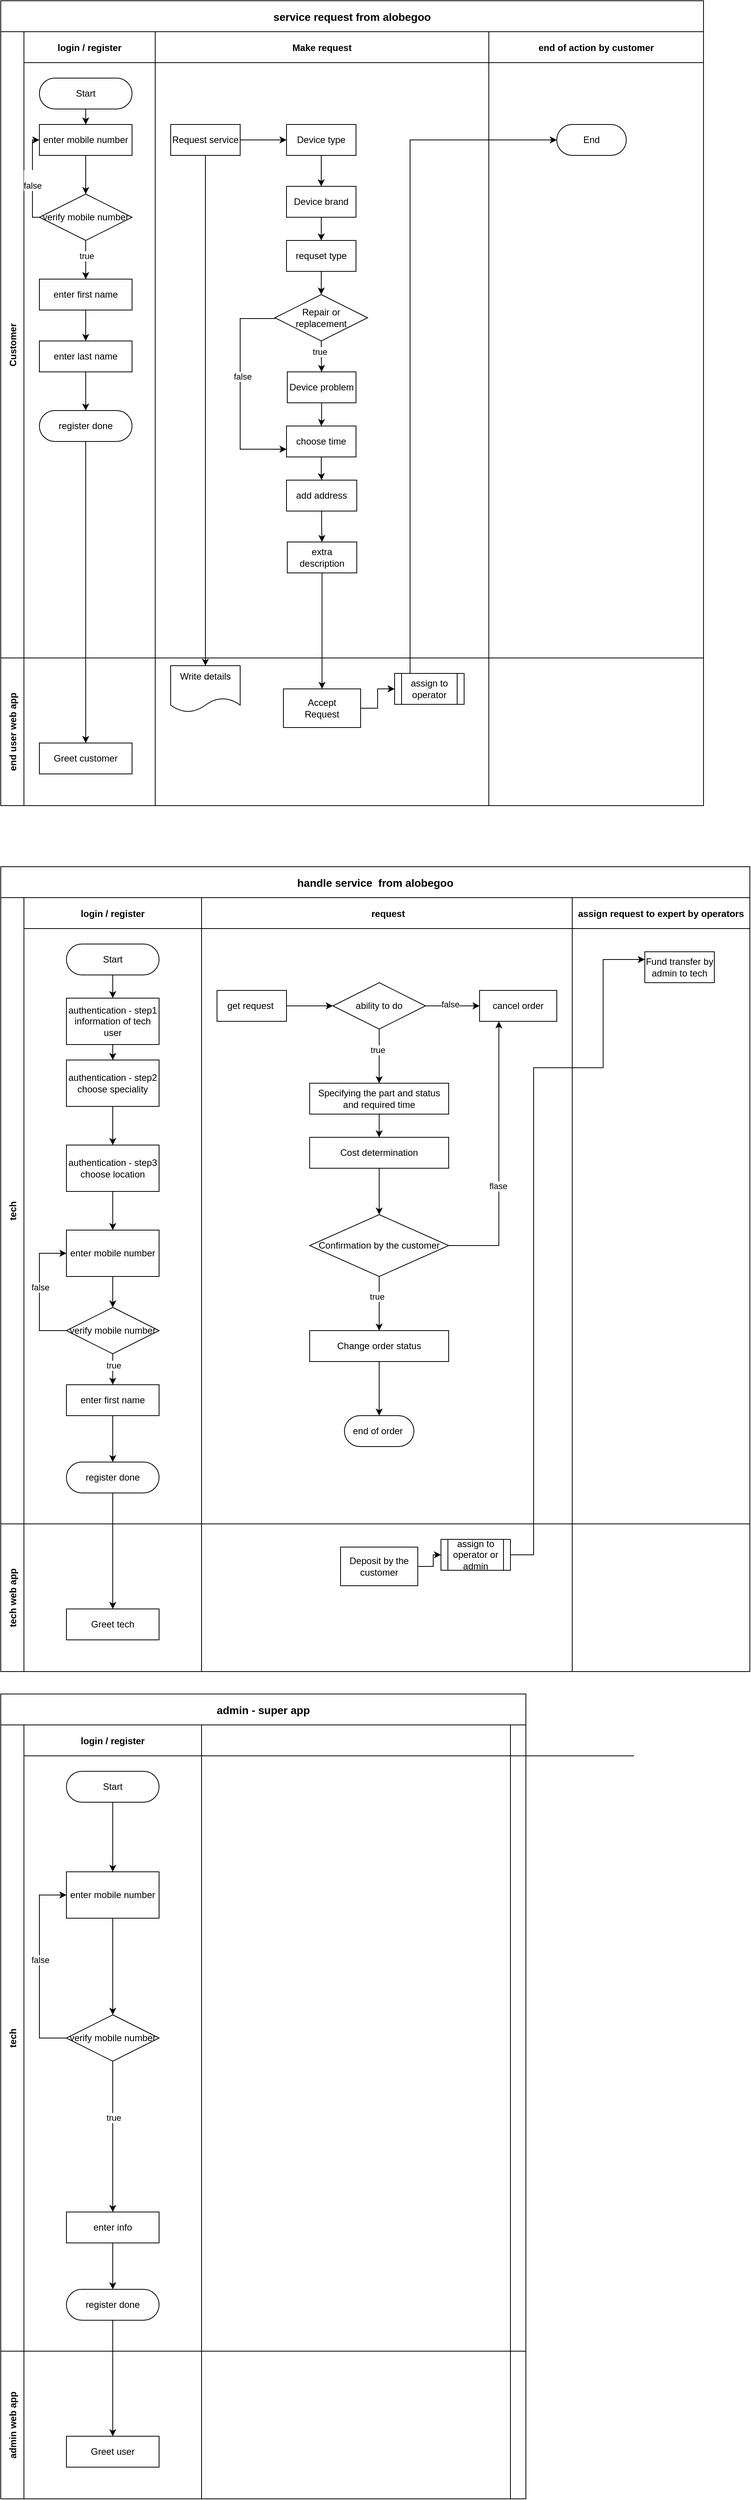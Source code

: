 <mxfile version="24.7.16">
  <diagram id="kgpKYQtTHZ0yAKxKKP6v" name="Page-1">
    <mxGraphModel dx="880" dy="434" grid="1" gridSize="10" guides="1" tooltips="1" connect="1" arrows="1" fold="1" page="1" pageScale="1" pageWidth="850" pageHeight="1100" math="0" shadow="0">
      <root>
        <mxCell id="0" />
        <mxCell id="1" parent="0" />
        <mxCell id="3nuBFxr9cyL0pnOWT2aG-1" value="service request from alobegoo" style="shape=table;childLayout=tableLayout;startSize=40;collapsible=0;recursiveResize=0;expand=0;fillColor=none;fontStyle=1;fontSize=14;" parent="1" vertex="1">
          <mxGeometry x="40" y="190" width="910" height="1041" as="geometry" />
        </mxCell>
        <mxCell id="3nuBFxr9cyL0pnOWT2aG-3" value="Customer" style="shape=tableRow;horizontal=0;swimlaneHead=0;swimlaneBody=0;top=0;left=0;bottom=0;right=0;fillColor=none;points=[[0,0.5],[1,0.5]];portConstraint=eastwest;startSize=30;collapsible=0;recursiveResize=0;expand=0;fontStyle=1;" parent="3nuBFxr9cyL0pnOWT2aG-1" vertex="1">
          <mxGeometry y="40" width="910" height="810" as="geometry" />
        </mxCell>
        <mxCell id="3nuBFxr9cyL0pnOWT2aG-4" value="login / register" style="swimlane;swimlaneHead=0;swimlaneBody=0;connectable=0;fillColor=none;startSize=40;collapsible=0;recursiveResize=0;expand=0;fontStyle=1;" parent="3nuBFxr9cyL0pnOWT2aG-3" vertex="1">
          <mxGeometry x="30" width="170" height="810" as="geometry">
            <mxRectangle width="170" height="810" as="alternateBounds" />
          </mxGeometry>
        </mxCell>
        <mxCell id="3nuBFxr9cyL0pnOWT2aG-5" style="edgeStyle=orthogonalEdgeStyle;rounded=0;orthogonalLoop=1;jettySize=auto;html=1;" parent="3nuBFxr9cyL0pnOWT2aG-4" source="3nuBFxr9cyL0pnOWT2aG-6" target="3nuBFxr9cyL0pnOWT2aG-7" edge="1">
          <mxGeometry relative="1" as="geometry" />
        </mxCell>
        <mxCell id="3nuBFxr9cyL0pnOWT2aG-6" value="Start" style="rounded=1;whiteSpace=wrap;html=1;arcSize=50;" parent="3nuBFxr9cyL0pnOWT2aG-4" vertex="1">
          <mxGeometry x="20" y="60" width="120" height="40" as="geometry" />
        </mxCell>
        <mxCell id="NAZ2Pt0wh43VwbpH7oxr-29" value="" style="edgeStyle=orthogonalEdgeStyle;rounded=0;orthogonalLoop=1;jettySize=auto;html=1;" edge="1" parent="3nuBFxr9cyL0pnOWT2aG-4" source="3nuBFxr9cyL0pnOWT2aG-7" target="NAZ2Pt0wh43VwbpH7oxr-24">
          <mxGeometry relative="1" as="geometry" />
        </mxCell>
        <mxCell id="3nuBFxr9cyL0pnOWT2aG-7" value="enter mobile number" style="rounded=0;whiteSpace=wrap;html=1;" parent="3nuBFxr9cyL0pnOWT2aG-4" vertex="1">
          <mxGeometry x="20" y="120" width="120" height="40" as="geometry" />
        </mxCell>
        <mxCell id="NAZ2Pt0wh43VwbpH7oxr-33" style="edgeStyle=orthogonalEdgeStyle;rounded=0;orthogonalLoop=1;jettySize=auto;html=1;entryX=0;entryY=0.5;entryDx=0;entryDy=0;" edge="1" parent="3nuBFxr9cyL0pnOWT2aG-4" source="NAZ2Pt0wh43VwbpH7oxr-2" target="3nuBFxr9cyL0pnOWT2aG-7">
          <mxGeometry relative="1" as="geometry">
            <mxPoint x="10" y="140" as="targetPoint" />
            <Array as="points">
              <mxPoint x="80" y="240" />
              <mxPoint x="11" y="240" />
              <mxPoint x="11" y="140" />
            </Array>
          </mxGeometry>
        </mxCell>
        <mxCell id="NAZ2Pt0wh43VwbpH7oxr-37" value="&lt;div&gt;&lt;br&gt;&lt;/div&gt;&lt;div&gt;false&lt;/div&gt;" style="edgeLabel;html=1;align=center;verticalAlign=middle;resizable=0;points=[];" vertex="1" connectable="0" parent="NAZ2Pt0wh43VwbpH7oxr-33">
          <mxGeometry x="0.53" relative="1" as="geometry">
            <mxPoint as="offset" />
          </mxGeometry>
        </mxCell>
        <mxCell id="NAZ2Pt0wh43VwbpH7oxr-38" value="" style="edgeStyle=orthogonalEdgeStyle;rounded=0;orthogonalLoop=1;jettySize=auto;html=1;" edge="1" parent="3nuBFxr9cyL0pnOWT2aG-4" source="NAZ2Pt0wh43VwbpH7oxr-2" target="NAZ2Pt0wh43VwbpH7oxr-16">
          <mxGeometry relative="1" as="geometry" />
        </mxCell>
        <mxCell id="NAZ2Pt0wh43VwbpH7oxr-2" value="enter first name" style="whiteSpace=wrap;html=1;rounded=0;" vertex="1" parent="3nuBFxr9cyL0pnOWT2aG-4">
          <mxGeometry x="20" y="320" width="120" height="40" as="geometry" />
        </mxCell>
        <mxCell id="NAZ2Pt0wh43VwbpH7oxr-16" value="enter last name" style="whiteSpace=wrap;html=1;align=center;" vertex="1" parent="3nuBFxr9cyL0pnOWT2aG-4">
          <mxGeometry x="20" y="400" width="120" height="40" as="geometry" />
        </mxCell>
        <mxCell id="NAZ2Pt0wh43VwbpH7oxr-30" value="" style="edgeStyle=orthogonalEdgeStyle;rounded=0;orthogonalLoop=1;jettySize=auto;html=1;" edge="1" parent="3nuBFxr9cyL0pnOWT2aG-4" source="NAZ2Pt0wh43VwbpH7oxr-24" target="NAZ2Pt0wh43VwbpH7oxr-2">
          <mxGeometry relative="1" as="geometry" />
        </mxCell>
        <mxCell id="NAZ2Pt0wh43VwbpH7oxr-31" value="true" style="edgeLabel;html=1;align=center;verticalAlign=middle;resizable=0;points=[];" vertex="1" connectable="0" parent="NAZ2Pt0wh43VwbpH7oxr-30">
          <mxGeometry x="-0.2" y="1" relative="1" as="geometry">
            <mxPoint as="offset" />
          </mxGeometry>
        </mxCell>
        <mxCell id="NAZ2Pt0wh43VwbpH7oxr-24" value="verify mobile number" style="shape=rhombus;perimeter=rhombusPerimeter;whiteSpace=wrap;html=1;align=center;" vertex="1" parent="3nuBFxr9cyL0pnOWT2aG-4">
          <mxGeometry x="20" y="210" width="120" height="60" as="geometry" />
        </mxCell>
        <mxCell id="NAZ2Pt0wh43VwbpH7oxr-42" value="register done" style="rounded=1;whiteSpace=wrap;html=1;arcSize=50;" vertex="1" parent="3nuBFxr9cyL0pnOWT2aG-4">
          <mxGeometry x="20" y="490" width="120" height="40" as="geometry" />
        </mxCell>
        <mxCell id="NAZ2Pt0wh43VwbpH7oxr-43" value="" style="edgeStyle=orthogonalEdgeStyle;rounded=0;orthogonalLoop=1;jettySize=auto;html=1;" edge="1" parent="3nuBFxr9cyL0pnOWT2aG-4" source="NAZ2Pt0wh43VwbpH7oxr-16" target="NAZ2Pt0wh43VwbpH7oxr-42">
          <mxGeometry relative="1" as="geometry">
            <mxPoint x="180" y="660" as="sourcePoint" />
            <mxPoint x="180" y="890" as="targetPoint" />
          </mxGeometry>
        </mxCell>
        <mxCell id="3nuBFxr9cyL0pnOWT2aG-8" value="Make request" style="swimlane;swimlaneHead=0;swimlaneBody=0;connectable=0;fillColor=none;startSize=40;collapsible=0;recursiveResize=0;expand=0;fontStyle=1;" parent="3nuBFxr9cyL0pnOWT2aG-3" vertex="1">
          <mxGeometry x="200" width="432" height="810" as="geometry">
            <mxRectangle width="432" height="810" as="alternateBounds" />
          </mxGeometry>
        </mxCell>
        <mxCell id="NAZ2Pt0wh43VwbpH7oxr-47" value="" style="edgeStyle=orthogonalEdgeStyle;rounded=0;orthogonalLoop=1;jettySize=auto;html=1;" edge="1" parent="3nuBFxr9cyL0pnOWT2aG-8" source="3nuBFxr9cyL0pnOWT2aG-9" target="3nuBFxr9cyL0pnOWT2aG-10">
          <mxGeometry relative="1" as="geometry" />
        </mxCell>
        <mxCell id="3nuBFxr9cyL0pnOWT2aG-9" value="Request service" style="rounded=0;whiteSpace=wrap;html=1;" parent="3nuBFxr9cyL0pnOWT2aG-8" vertex="1">
          <mxGeometry x="20" y="120" width="90" height="40" as="geometry" />
        </mxCell>
        <mxCell id="NAZ2Pt0wh43VwbpH7oxr-54" value="" style="edgeStyle=orthogonalEdgeStyle;rounded=0;orthogonalLoop=1;jettySize=auto;html=1;" edge="1" parent="3nuBFxr9cyL0pnOWT2aG-8" source="3nuBFxr9cyL0pnOWT2aG-10" target="NAZ2Pt0wh43VwbpH7oxr-50">
          <mxGeometry relative="1" as="geometry" />
        </mxCell>
        <mxCell id="3nuBFxr9cyL0pnOWT2aG-10" value="Device type" style="rounded=0;whiteSpace=wrap;html=1;" parent="3nuBFxr9cyL0pnOWT2aG-8" vertex="1">
          <mxGeometry x="170" y="120" width="90" height="40" as="geometry" />
        </mxCell>
        <mxCell id="NAZ2Pt0wh43VwbpH7oxr-57" value="" style="edgeStyle=orthogonalEdgeStyle;rounded=0;orthogonalLoop=1;jettySize=auto;html=1;" edge="1" parent="3nuBFxr9cyL0pnOWT2aG-8" source="NAZ2Pt0wh43VwbpH7oxr-50">
          <mxGeometry relative="1" as="geometry">
            <mxPoint x="215" y="270" as="targetPoint" />
          </mxGeometry>
        </mxCell>
        <mxCell id="NAZ2Pt0wh43VwbpH7oxr-50" value="Device brand" style="whiteSpace=wrap;html=1;align=center;" vertex="1" parent="3nuBFxr9cyL0pnOWT2aG-8">
          <mxGeometry x="170" y="200" width="90" height="40" as="geometry" />
        </mxCell>
        <mxCell id="NAZ2Pt0wh43VwbpH7oxr-67" value="" style="edgeStyle=orthogonalEdgeStyle;rounded=0;orthogonalLoop=1;jettySize=auto;html=1;" edge="1" parent="3nuBFxr9cyL0pnOWT2aG-8" source="NAZ2Pt0wh43VwbpH7oxr-58" target="NAZ2Pt0wh43VwbpH7oxr-66">
          <mxGeometry relative="1" as="geometry" />
        </mxCell>
        <mxCell id="NAZ2Pt0wh43VwbpH7oxr-58" value="Device problem" style="whiteSpace=wrap;html=1;align=center;" vertex="1" parent="3nuBFxr9cyL0pnOWT2aG-8">
          <mxGeometry x="171" y="440" width="89" height="40" as="geometry" />
        </mxCell>
        <mxCell id="NAZ2Pt0wh43VwbpH7oxr-62" value="" style="edgeStyle=orthogonalEdgeStyle;rounded=0;orthogonalLoop=1;jettySize=auto;html=1;" edge="1" parent="3nuBFxr9cyL0pnOWT2aG-8" source="NAZ2Pt0wh43VwbpH7oxr-60" target="NAZ2Pt0wh43VwbpH7oxr-61">
          <mxGeometry relative="1" as="geometry" />
        </mxCell>
        <mxCell id="NAZ2Pt0wh43VwbpH7oxr-60" value="requset type" style="whiteSpace=wrap;html=1;align=center;" vertex="1" parent="3nuBFxr9cyL0pnOWT2aG-8">
          <mxGeometry x="170" y="270" width="90" height="40" as="geometry" />
        </mxCell>
        <mxCell id="NAZ2Pt0wh43VwbpH7oxr-64" value="" style="edgeStyle=orthogonalEdgeStyle;rounded=0;orthogonalLoop=1;jettySize=auto;html=1;" edge="1" parent="3nuBFxr9cyL0pnOWT2aG-8" source="NAZ2Pt0wh43VwbpH7oxr-61" target="NAZ2Pt0wh43VwbpH7oxr-58">
          <mxGeometry relative="1" as="geometry" />
        </mxCell>
        <mxCell id="NAZ2Pt0wh43VwbpH7oxr-65" value="true" style="edgeLabel;html=1;align=center;verticalAlign=middle;resizable=0;points=[];" vertex="1" connectable="0" parent="NAZ2Pt0wh43VwbpH7oxr-64">
          <mxGeometry x="-0.41" y="-2" relative="1" as="geometry">
            <mxPoint y="2" as="offset" />
          </mxGeometry>
        </mxCell>
        <mxCell id="NAZ2Pt0wh43VwbpH7oxr-119" style="edgeStyle=orthogonalEdgeStyle;rounded=0;orthogonalLoop=1;jettySize=auto;html=1;entryX=0;entryY=0.75;entryDx=0;entryDy=0;" edge="1" parent="3nuBFxr9cyL0pnOWT2aG-8" target="NAZ2Pt0wh43VwbpH7oxr-66">
          <mxGeometry relative="1" as="geometry">
            <mxPoint x="155" y="370" as="sourcePoint" />
            <mxPoint x="110" y="500" as="targetPoint" />
            <Array as="points">
              <mxPoint x="155" y="371" />
              <mxPoint x="110" y="371" />
              <mxPoint x="110" y="540" />
            </Array>
          </mxGeometry>
        </mxCell>
        <mxCell id="NAZ2Pt0wh43VwbpH7oxr-120" value="false" style="edgeLabel;html=1;align=center;verticalAlign=middle;resizable=0;points=[];" vertex="1" connectable="0" parent="NAZ2Pt0wh43VwbpH7oxr-119">
          <mxGeometry x="-0.12" y="3" relative="1" as="geometry">
            <mxPoint as="offset" />
          </mxGeometry>
        </mxCell>
        <mxCell id="NAZ2Pt0wh43VwbpH7oxr-61" value="Repair or replacement" style="shape=rhombus;perimeter=rhombusPerimeter;whiteSpace=wrap;html=1;align=center;" vertex="1" parent="3nuBFxr9cyL0pnOWT2aG-8">
          <mxGeometry x="155" y="340" width="120" height="60" as="geometry" />
        </mxCell>
        <mxCell id="NAZ2Pt0wh43VwbpH7oxr-121" value="" style="edgeStyle=orthogonalEdgeStyle;rounded=0;orthogonalLoop=1;jettySize=auto;html=1;" edge="1" parent="3nuBFxr9cyL0pnOWT2aG-8" source="NAZ2Pt0wh43VwbpH7oxr-66" target="NAZ2Pt0wh43VwbpH7oxr-116">
          <mxGeometry relative="1" as="geometry" />
        </mxCell>
        <mxCell id="NAZ2Pt0wh43VwbpH7oxr-66" value="choose time" style="whiteSpace=wrap;html=1;align=center;" vertex="1" parent="3nuBFxr9cyL0pnOWT2aG-8">
          <mxGeometry x="170" y="510" width="90" height="40" as="geometry" />
        </mxCell>
        <mxCell id="NAZ2Pt0wh43VwbpH7oxr-133" value="" style="edgeStyle=orthogonalEdgeStyle;rounded=0;orthogonalLoop=1;jettySize=auto;html=1;" edge="1" parent="3nuBFxr9cyL0pnOWT2aG-8" source="NAZ2Pt0wh43VwbpH7oxr-116" target="NAZ2Pt0wh43VwbpH7oxr-122">
          <mxGeometry relative="1" as="geometry" />
        </mxCell>
        <mxCell id="NAZ2Pt0wh43VwbpH7oxr-116" value="add address" style="whiteSpace=wrap;html=1;align=center;" vertex="1" parent="3nuBFxr9cyL0pnOWT2aG-8">
          <mxGeometry x="170" y="580" width="91" height="40" as="geometry" />
        </mxCell>
        <mxCell id="NAZ2Pt0wh43VwbpH7oxr-122" value="extra description" style="whiteSpace=wrap;html=1;align=center;" vertex="1" parent="3nuBFxr9cyL0pnOWT2aG-8">
          <mxGeometry x="171" y="660" width="90" height="40" as="geometry" />
        </mxCell>
        <mxCell id="3nuBFxr9cyL0pnOWT2aG-11" value="end of action by customer" style="swimlane;swimlaneHead=0;swimlaneBody=0;connectable=0;fillColor=none;startSize=40;collapsible=0;recursiveResize=0;expand=0;fontStyle=1;" parent="3nuBFxr9cyL0pnOWT2aG-3" vertex="1">
          <mxGeometry x="632" width="278" height="810" as="geometry">
            <mxRectangle width="278" height="810" as="alternateBounds" />
          </mxGeometry>
        </mxCell>
        <mxCell id="NAZ2Pt0wh43VwbpH7oxr-194" value="End" style="rounded=1;whiteSpace=wrap;html=1;arcSize=50;" vertex="1" parent="3nuBFxr9cyL0pnOWT2aG-11">
          <mxGeometry x="88" y="120" width="90" height="40" as="geometry" />
        </mxCell>
        <mxCell id="3nuBFxr9cyL0pnOWT2aG-15" value="end user web app" style="shape=tableRow;horizontal=0;swimlaneHead=0;swimlaneBody=0;top=0;left=0;bottom=0;right=0;fillColor=none;points=[[0,0.5],[1,0.5]];portConstraint=eastwest;startSize=30;collapsible=0;recursiveResize=0;expand=0;fontStyle=1;" parent="3nuBFxr9cyL0pnOWT2aG-1" vertex="1">
          <mxGeometry y="850" width="910" height="191" as="geometry" />
        </mxCell>
        <mxCell id="3nuBFxr9cyL0pnOWT2aG-16" value="" style="swimlane;swimlaneHead=0;swimlaneBody=0;connectable=0;fillColor=none;startSize=0;collapsible=0;recursiveResize=0;expand=0;fontStyle=1;" parent="3nuBFxr9cyL0pnOWT2aG-15" vertex="1">
          <mxGeometry x="30" width="170" height="191" as="geometry">
            <mxRectangle width="170" height="191" as="alternateBounds" />
          </mxGeometry>
        </mxCell>
        <mxCell id="3nuBFxr9cyL0pnOWT2aG-17" value="Greet customer" style="rounded=0;whiteSpace=wrap;html=1;" parent="3nuBFxr9cyL0pnOWT2aG-16" vertex="1">
          <mxGeometry x="20" y="110" width="120" height="40" as="geometry" />
        </mxCell>
        <mxCell id="3nuBFxr9cyL0pnOWT2aG-18" value="" style="swimlane;swimlaneHead=0;swimlaneBody=0;connectable=0;fillColor=none;startSize=0;collapsible=0;recursiveResize=0;expand=0;fontStyle=1;" parent="3nuBFxr9cyL0pnOWT2aG-15" vertex="1">
          <mxGeometry x="200" width="432" height="191" as="geometry">
            <mxRectangle width="432" height="191" as="alternateBounds" />
          </mxGeometry>
        </mxCell>
        <mxCell id="3nuBFxr9cyL0pnOWT2aG-19" value="" style="edgeStyle=orthogonalEdgeStyle;rounded=0;orthogonalLoop=1;jettySize=auto;html=1;" parent="3nuBFxr9cyL0pnOWT2aG-18" source="3nuBFxr9cyL0pnOWT2aG-20" target="3nuBFxr9cyL0pnOWT2aG-22" edge="1">
          <mxGeometry relative="1" as="geometry" />
        </mxCell>
        <mxCell id="3nuBFxr9cyL0pnOWT2aG-20" value="Accept&lt;br&gt;Request" style="rounded=0;whiteSpace=wrap;html=1;" parent="3nuBFxr9cyL0pnOWT2aG-18" vertex="1">
          <mxGeometry x="166" y="40" width="100" height="50" as="geometry" />
        </mxCell>
        <mxCell id="3nuBFxr9cyL0pnOWT2aG-21" value="Write details&lt;div&gt;&lt;br/&gt;&lt;/div&gt;" style="shape=document;whiteSpace=wrap;html=1;boundedLbl=1;" parent="3nuBFxr9cyL0pnOWT2aG-18" vertex="1">
          <mxGeometry x="20" y="10" width="90" height="60" as="geometry" />
        </mxCell>
        <mxCell id="3nuBFxr9cyL0pnOWT2aG-22" value="assign to operator" style="shape=process;whiteSpace=wrap;html=1;backgroundOutline=1;" parent="3nuBFxr9cyL0pnOWT2aG-18" vertex="1">
          <mxGeometry x="310" y="20" width="90" height="40" as="geometry" />
        </mxCell>
        <mxCell id="3nuBFxr9cyL0pnOWT2aG-23" value="" style="swimlane;swimlaneHead=0;swimlaneBody=0;connectable=0;fillColor=none;startSize=0;collapsible=0;recursiveResize=0;expand=0;fontStyle=1;" parent="3nuBFxr9cyL0pnOWT2aG-15" vertex="1">
          <mxGeometry x="632" width="278" height="191" as="geometry">
            <mxRectangle width="278" height="191" as="alternateBounds" />
          </mxGeometry>
        </mxCell>
        <mxCell id="3nuBFxr9cyL0pnOWT2aG-25" value="" style="edgeStyle=orthogonalEdgeStyle;rounded=0;orthogonalLoop=1;jettySize=auto;html=1;" parent="3nuBFxr9cyL0pnOWT2aG-1" source="3nuBFxr9cyL0pnOWT2aG-9" target="3nuBFxr9cyL0pnOWT2aG-21" edge="1">
          <mxGeometry relative="1" as="geometry" />
        </mxCell>
        <mxCell id="3nuBFxr9cyL0pnOWT2aG-28" style="edgeStyle=orthogonalEdgeStyle;rounded=0;orthogonalLoop=1;jettySize=auto;html=1;entryX=0;entryY=0.5;entryDx=0;entryDy=0;" parent="3nuBFxr9cyL0pnOWT2aG-1" source="3nuBFxr9cyL0pnOWT2aG-22" target="NAZ2Pt0wh43VwbpH7oxr-194" edge="1">
          <mxGeometry relative="1" as="geometry">
            <Array as="points">
              <mxPoint x="530" y="180" />
            </Array>
            <mxPoint x="726" y="250" as="targetPoint" />
          </mxGeometry>
        </mxCell>
        <mxCell id="NAZ2Pt0wh43VwbpH7oxr-39" value="" style="edgeStyle=orthogonalEdgeStyle;rounded=0;orthogonalLoop=1;jettySize=auto;html=1;" edge="1" parent="3nuBFxr9cyL0pnOWT2aG-1" source="NAZ2Pt0wh43VwbpH7oxr-42" target="3nuBFxr9cyL0pnOWT2aG-17">
          <mxGeometry relative="1" as="geometry" />
        </mxCell>
        <mxCell id="NAZ2Pt0wh43VwbpH7oxr-136" value="" style="edgeStyle=orthogonalEdgeStyle;rounded=0;orthogonalLoop=1;jettySize=auto;html=1;entryX=0.5;entryY=0;entryDx=0;entryDy=0;" edge="1" parent="3nuBFxr9cyL0pnOWT2aG-1" source="NAZ2Pt0wh43VwbpH7oxr-122" target="3nuBFxr9cyL0pnOWT2aG-20">
          <mxGeometry relative="1" as="geometry">
            <mxPoint x="420" y="858" as="targetPoint" />
            <Array as="points">
              <mxPoint x="416" y="850" />
              <mxPoint x="416" y="850" />
            </Array>
          </mxGeometry>
        </mxCell>
        <mxCell id="NAZ2Pt0wh43VwbpH7oxr-139" value="handle service  from alobegoo" style="shape=table;childLayout=tableLayout;startSize=40;collapsible=0;recursiveResize=0;expand=0;fillColor=none;fontStyle=1;fontSize=14;" vertex="1" parent="1">
          <mxGeometry x="40" y="1310" width="970" height="1041" as="geometry" />
        </mxCell>
        <mxCell id="NAZ2Pt0wh43VwbpH7oxr-140" value="tech" style="shape=tableRow;horizontal=0;swimlaneHead=0;swimlaneBody=0;top=0;left=0;bottom=0;right=0;fillColor=none;points=[[0,0.5],[1,0.5]];portConstraint=eastwest;startSize=30;collapsible=0;recursiveResize=0;expand=0;fontStyle=1;" vertex="1" parent="NAZ2Pt0wh43VwbpH7oxr-139">
          <mxGeometry y="40" width="970" height="810" as="geometry" />
        </mxCell>
        <mxCell id="NAZ2Pt0wh43VwbpH7oxr-141" value="login / register" style="swimlane;swimlaneHead=0;swimlaneBody=0;connectable=0;fillColor=none;startSize=40;collapsible=0;recursiveResize=0;expand=0;fontStyle=1;" vertex="1" parent="NAZ2Pt0wh43VwbpH7oxr-140">
          <mxGeometry x="30" width="230" height="810" as="geometry">
            <mxRectangle width="230" height="810" as="alternateBounds" />
          </mxGeometry>
        </mxCell>
        <mxCell id="NAZ2Pt0wh43VwbpH7oxr-142" style="edgeStyle=orthogonalEdgeStyle;rounded=0;orthogonalLoop=1;jettySize=auto;html=1;" edge="1" parent="NAZ2Pt0wh43VwbpH7oxr-141" source="NAZ2Pt0wh43VwbpH7oxr-143" target="NAZ2Pt0wh43VwbpH7oxr-145">
          <mxGeometry relative="1" as="geometry" />
        </mxCell>
        <mxCell id="NAZ2Pt0wh43VwbpH7oxr-143" value="Start" style="rounded=1;whiteSpace=wrap;html=1;arcSize=50;" vertex="1" parent="NAZ2Pt0wh43VwbpH7oxr-141">
          <mxGeometry x="55" y="60" width="120" height="40" as="geometry" />
        </mxCell>
        <mxCell id="NAZ2Pt0wh43VwbpH7oxr-215" value="" style="edgeStyle=orthogonalEdgeStyle;rounded=0;orthogonalLoop=1;jettySize=auto;html=1;" edge="1" parent="NAZ2Pt0wh43VwbpH7oxr-141" source="NAZ2Pt0wh43VwbpH7oxr-145" target="NAZ2Pt0wh43VwbpH7oxr-198">
          <mxGeometry relative="1" as="geometry" />
        </mxCell>
        <mxCell id="NAZ2Pt0wh43VwbpH7oxr-145" value="authentication - step1&lt;div&gt;information of tech user&lt;/div&gt;" style="rounded=0;whiteSpace=wrap;html=1;" vertex="1" parent="NAZ2Pt0wh43VwbpH7oxr-141">
          <mxGeometry x="55" y="130" width="120" height="60" as="geometry" />
        </mxCell>
        <mxCell id="NAZ2Pt0wh43VwbpH7oxr-225" value="" style="edgeStyle=orthogonalEdgeStyle;rounded=0;orthogonalLoop=1;jettySize=auto;html=1;" edge="1" parent="NAZ2Pt0wh43VwbpH7oxr-141" source="NAZ2Pt0wh43VwbpH7oxr-149" target="NAZ2Pt0wh43VwbpH7oxr-154">
          <mxGeometry relative="1" as="geometry" />
        </mxCell>
        <mxCell id="NAZ2Pt0wh43VwbpH7oxr-149" value="enter first name" style="whiteSpace=wrap;html=1;rounded=0;" vertex="1" parent="NAZ2Pt0wh43VwbpH7oxr-141">
          <mxGeometry x="55" y="630" width="120" height="40" as="geometry" />
        </mxCell>
        <mxCell id="NAZ2Pt0wh43VwbpH7oxr-154" value="register done" style="rounded=1;whiteSpace=wrap;html=1;arcSize=50;" vertex="1" parent="NAZ2Pt0wh43VwbpH7oxr-141">
          <mxGeometry x="55" y="730" width="120" height="40" as="geometry" />
        </mxCell>
        <mxCell id="NAZ2Pt0wh43VwbpH7oxr-216" value="" style="edgeStyle=orthogonalEdgeStyle;rounded=0;orthogonalLoop=1;jettySize=auto;html=1;" edge="1" parent="NAZ2Pt0wh43VwbpH7oxr-141" source="NAZ2Pt0wh43VwbpH7oxr-198" target="NAZ2Pt0wh43VwbpH7oxr-214">
          <mxGeometry relative="1" as="geometry" />
        </mxCell>
        <mxCell id="NAZ2Pt0wh43VwbpH7oxr-198" value="authentication - step2&lt;div&gt;choose speciality&lt;/div&gt;" style="rounded=0;whiteSpace=wrap;html=1;" vertex="1" parent="NAZ2Pt0wh43VwbpH7oxr-141">
          <mxGeometry x="55" y="210" width="120" height="60" as="geometry" />
        </mxCell>
        <mxCell id="NAZ2Pt0wh43VwbpH7oxr-218" value="" style="edgeStyle=orthogonalEdgeStyle;rounded=0;orthogonalLoop=1;jettySize=auto;html=1;" edge="1" parent="NAZ2Pt0wh43VwbpH7oxr-141" source="NAZ2Pt0wh43VwbpH7oxr-214" target="NAZ2Pt0wh43VwbpH7oxr-217">
          <mxGeometry relative="1" as="geometry" />
        </mxCell>
        <mxCell id="NAZ2Pt0wh43VwbpH7oxr-214" value="authentication - step3&lt;div&gt;choose location&lt;/div&gt;" style="rounded=0;whiteSpace=wrap;html=1;" vertex="1" parent="NAZ2Pt0wh43VwbpH7oxr-141">
          <mxGeometry x="55" y="320" width="120" height="60" as="geometry" />
        </mxCell>
        <mxCell id="NAZ2Pt0wh43VwbpH7oxr-224" value="" style="edgeStyle=orthogonalEdgeStyle;rounded=0;orthogonalLoop=1;jettySize=auto;html=1;" edge="1" parent="NAZ2Pt0wh43VwbpH7oxr-141" source="NAZ2Pt0wh43VwbpH7oxr-217" target="NAZ2Pt0wh43VwbpH7oxr-219">
          <mxGeometry relative="1" as="geometry" />
        </mxCell>
        <mxCell id="NAZ2Pt0wh43VwbpH7oxr-217" value="enter mobile number" style="rounded=0;whiteSpace=wrap;html=1;" vertex="1" parent="NAZ2Pt0wh43VwbpH7oxr-141">
          <mxGeometry x="55" y="430" width="120" height="60" as="geometry" />
        </mxCell>
        <mxCell id="NAZ2Pt0wh43VwbpH7oxr-220" value="" style="edgeStyle=orthogonalEdgeStyle;rounded=0;orthogonalLoop=1;jettySize=auto;html=1;" edge="1" parent="NAZ2Pt0wh43VwbpH7oxr-141" source="NAZ2Pt0wh43VwbpH7oxr-219" target="NAZ2Pt0wh43VwbpH7oxr-149">
          <mxGeometry relative="1" as="geometry" />
        </mxCell>
        <mxCell id="NAZ2Pt0wh43VwbpH7oxr-221" value="true" style="edgeLabel;html=1;align=center;verticalAlign=middle;resizable=0;points=[];" vertex="1" connectable="0" parent="NAZ2Pt0wh43VwbpH7oxr-220">
          <mxGeometry x="-0.25" y="1" relative="1" as="geometry">
            <mxPoint as="offset" />
          </mxGeometry>
        </mxCell>
        <mxCell id="NAZ2Pt0wh43VwbpH7oxr-222" style="edgeStyle=orthogonalEdgeStyle;rounded=0;orthogonalLoop=1;jettySize=auto;html=1;" edge="1" parent="NAZ2Pt0wh43VwbpH7oxr-141" source="NAZ2Pt0wh43VwbpH7oxr-219">
          <mxGeometry relative="1" as="geometry">
            <mxPoint x="55" y="460" as="targetPoint" />
            <Array as="points">
              <mxPoint x="20" y="560" />
              <mxPoint x="20" y="460" />
              <mxPoint x="55" y="460" />
            </Array>
          </mxGeometry>
        </mxCell>
        <mxCell id="NAZ2Pt0wh43VwbpH7oxr-223" value="false" style="edgeLabel;html=1;align=center;verticalAlign=middle;resizable=0;points=[];" vertex="1" connectable="0" parent="NAZ2Pt0wh43VwbpH7oxr-222">
          <mxGeometry x="0.071" y="-1" relative="1" as="geometry">
            <mxPoint as="offset" />
          </mxGeometry>
        </mxCell>
        <mxCell id="NAZ2Pt0wh43VwbpH7oxr-219" value="verify mobile number" style="shape=rhombus;perimeter=rhombusPerimeter;whiteSpace=wrap;html=1;align=center;" vertex="1" parent="NAZ2Pt0wh43VwbpH7oxr-141">
          <mxGeometry x="55" y="530" width="120" height="60" as="geometry" />
        </mxCell>
        <mxCell id="NAZ2Pt0wh43VwbpH7oxr-156" value=" request" style="swimlane;swimlaneHead=0;swimlaneBody=0;connectable=0;fillColor=none;startSize=40;collapsible=0;recursiveResize=0;expand=0;fontStyle=1;" vertex="1" parent="NAZ2Pt0wh43VwbpH7oxr-140">
          <mxGeometry x="260" width="480" height="810" as="geometry">
            <mxRectangle width="480" height="810" as="alternateBounds" />
          </mxGeometry>
        </mxCell>
        <mxCell id="NAZ2Pt0wh43VwbpH7oxr-157" value="" style="edgeStyle=orthogonalEdgeStyle;rounded=0;orthogonalLoop=1;jettySize=auto;html=1;" edge="1" parent="NAZ2Pt0wh43VwbpH7oxr-156" source="NAZ2Pt0wh43VwbpH7oxr-171" target="NAZ2Pt0wh43VwbpH7oxr-160">
          <mxGeometry relative="1" as="geometry" />
        </mxCell>
        <mxCell id="NAZ2Pt0wh43VwbpH7oxr-233" value="true" style="edgeLabel;html=1;align=center;verticalAlign=middle;resizable=0;points=[];" vertex="1" connectable="0" parent="NAZ2Pt0wh43VwbpH7oxr-157">
          <mxGeometry x="-0.229" y="-2" relative="1" as="geometry">
            <mxPoint as="offset" />
          </mxGeometry>
        </mxCell>
        <mxCell id="NAZ2Pt0wh43VwbpH7oxr-158" value="get request&amp;nbsp;" style="rounded=0;whiteSpace=wrap;html=1;" vertex="1" parent="NAZ2Pt0wh43VwbpH7oxr-156">
          <mxGeometry x="20" y="120" width="90" height="40" as="geometry" />
        </mxCell>
        <mxCell id="NAZ2Pt0wh43VwbpH7oxr-230" value="" style="edgeStyle=orthogonalEdgeStyle;rounded=0;orthogonalLoop=1;jettySize=auto;html=1;" edge="1" parent="NAZ2Pt0wh43VwbpH7oxr-156" source="NAZ2Pt0wh43VwbpH7oxr-160" target="NAZ2Pt0wh43VwbpH7oxr-227">
          <mxGeometry relative="1" as="geometry" />
        </mxCell>
        <mxCell id="NAZ2Pt0wh43VwbpH7oxr-160" value="Specifying the part and status and required time" style="rounded=0;whiteSpace=wrap;html=1;" vertex="1" parent="NAZ2Pt0wh43VwbpH7oxr-156">
          <mxGeometry x="140" y="240" width="180" height="40" as="geometry" />
        </mxCell>
        <mxCell id="NAZ2Pt0wh43VwbpH7oxr-243" value="" style="edgeStyle=orthogonalEdgeStyle;rounded=0;orthogonalLoop=1;jettySize=auto;html=1;" edge="1" parent="NAZ2Pt0wh43VwbpH7oxr-156" source="NAZ2Pt0wh43VwbpH7oxr-227" target="NAZ2Pt0wh43VwbpH7oxr-242">
          <mxGeometry relative="1" as="geometry" />
        </mxCell>
        <mxCell id="NAZ2Pt0wh43VwbpH7oxr-227" value="Cost determination" style="rounded=0;whiteSpace=wrap;html=1;" vertex="1" parent="NAZ2Pt0wh43VwbpH7oxr-156">
          <mxGeometry x="140" y="310" width="180" height="40" as="geometry" />
        </mxCell>
        <mxCell id="NAZ2Pt0wh43VwbpH7oxr-231" value="" style="edgeStyle=orthogonalEdgeStyle;rounded=0;orthogonalLoop=1;jettySize=auto;html=1;" edge="1" parent="NAZ2Pt0wh43VwbpH7oxr-156" source="NAZ2Pt0wh43VwbpH7oxr-158" target="NAZ2Pt0wh43VwbpH7oxr-171">
          <mxGeometry relative="1" as="geometry">
            <mxPoint x="440" y="1540" as="sourcePoint" />
            <mxPoint x="560" y="1640" as="targetPoint" />
          </mxGeometry>
        </mxCell>
        <mxCell id="NAZ2Pt0wh43VwbpH7oxr-240" value="" style="edgeStyle=orthogonalEdgeStyle;rounded=0;orthogonalLoop=1;jettySize=auto;html=1;" edge="1" parent="NAZ2Pt0wh43VwbpH7oxr-156" source="NAZ2Pt0wh43VwbpH7oxr-171" target="NAZ2Pt0wh43VwbpH7oxr-234">
          <mxGeometry relative="1" as="geometry" />
        </mxCell>
        <mxCell id="NAZ2Pt0wh43VwbpH7oxr-241" value="false" style="edgeLabel;html=1;align=center;verticalAlign=middle;resizable=0;points=[];" vertex="1" connectable="0" parent="NAZ2Pt0wh43VwbpH7oxr-240">
          <mxGeometry x="-0.086" y="2" relative="1" as="geometry">
            <mxPoint as="offset" />
          </mxGeometry>
        </mxCell>
        <mxCell id="NAZ2Pt0wh43VwbpH7oxr-171" value="ability to do" style="shape=rhombus;perimeter=rhombusPerimeter;whiteSpace=wrap;html=1;align=center;" vertex="1" parent="NAZ2Pt0wh43VwbpH7oxr-156">
          <mxGeometry x="170" y="110" width="120" height="60" as="geometry" />
        </mxCell>
        <mxCell id="NAZ2Pt0wh43VwbpH7oxr-234" value="cancel order" style="rounded=0;whiteSpace=wrap;html=1;" vertex="1" parent="NAZ2Pt0wh43VwbpH7oxr-156">
          <mxGeometry x="360" y="120" width="100" height="40" as="geometry" />
        </mxCell>
        <mxCell id="NAZ2Pt0wh43VwbpH7oxr-244" style="edgeStyle=orthogonalEdgeStyle;rounded=0;orthogonalLoop=1;jettySize=auto;html=1;entryX=0.25;entryY=1;entryDx=0;entryDy=0;" edge="1" parent="NAZ2Pt0wh43VwbpH7oxr-156" source="NAZ2Pt0wh43VwbpH7oxr-242" target="NAZ2Pt0wh43VwbpH7oxr-234">
          <mxGeometry relative="1" as="geometry" />
        </mxCell>
        <mxCell id="NAZ2Pt0wh43VwbpH7oxr-245" value="flase" style="edgeLabel;html=1;align=center;verticalAlign=middle;resizable=0;points=[];" vertex="1" connectable="0" parent="NAZ2Pt0wh43VwbpH7oxr-244">
          <mxGeometry x="-0.2" y="1" relative="1" as="geometry">
            <mxPoint as="offset" />
          </mxGeometry>
        </mxCell>
        <mxCell id="NAZ2Pt0wh43VwbpH7oxr-247" value="" style="edgeStyle=orthogonalEdgeStyle;rounded=0;orthogonalLoop=1;jettySize=auto;html=1;" edge="1" parent="NAZ2Pt0wh43VwbpH7oxr-156" source="NAZ2Pt0wh43VwbpH7oxr-242" target="NAZ2Pt0wh43VwbpH7oxr-246">
          <mxGeometry relative="1" as="geometry" />
        </mxCell>
        <mxCell id="NAZ2Pt0wh43VwbpH7oxr-248" value="true" style="edgeLabel;html=1;align=center;verticalAlign=middle;resizable=0;points=[];" vertex="1" connectable="0" parent="NAZ2Pt0wh43VwbpH7oxr-247">
          <mxGeometry x="-0.257" y="-3" relative="1" as="geometry">
            <mxPoint as="offset" />
          </mxGeometry>
        </mxCell>
        <mxCell id="NAZ2Pt0wh43VwbpH7oxr-242" value="Confirmation by the customer" style="rhombus;whiteSpace=wrap;html=1;rounded=0;" vertex="1" parent="NAZ2Pt0wh43VwbpH7oxr-156">
          <mxGeometry x="140" y="410" width="180" height="80" as="geometry" />
        </mxCell>
        <mxCell id="NAZ2Pt0wh43VwbpH7oxr-249" value="" style="edgeStyle=orthogonalEdgeStyle;rounded=0;orthogonalLoop=1;jettySize=auto;html=1;" edge="1" parent="NAZ2Pt0wh43VwbpH7oxr-156" source="NAZ2Pt0wh43VwbpH7oxr-246" target="NAZ2Pt0wh43VwbpH7oxr-188">
          <mxGeometry relative="1" as="geometry" />
        </mxCell>
        <mxCell id="NAZ2Pt0wh43VwbpH7oxr-246" value="Change order status" style="rounded=0;whiteSpace=wrap;html=1;" vertex="1" parent="NAZ2Pt0wh43VwbpH7oxr-156">
          <mxGeometry x="140" y="560" width="180" height="40" as="geometry" />
        </mxCell>
        <mxCell id="NAZ2Pt0wh43VwbpH7oxr-188" value="end of order&amp;nbsp;" style="rounded=1;whiteSpace=wrap;html=1;arcSize=50;" vertex="1" parent="NAZ2Pt0wh43VwbpH7oxr-156">
          <mxGeometry x="185" y="670" width="90" height="40" as="geometry" />
        </mxCell>
        <mxCell id="NAZ2Pt0wh43VwbpH7oxr-177" value="assign request to expert by operators" style="swimlane;swimlaneHead=0;swimlaneBody=0;connectable=0;fillColor=none;startSize=40;collapsible=0;recursiveResize=0;expand=0;fontStyle=1;" vertex="1" parent="NAZ2Pt0wh43VwbpH7oxr-140">
          <mxGeometry x="740" width="230" height="810" as="geometry">
            <mxRectangle width="230" height="810" as="alternateBounds" />
          </mxGeometry>
        </mxCell>
        <mxCell id="NAZ2Pt0wh43VwbpH7oxr-178" value="Fund transfer by admin to tech" style="rounded=0;whiteSpace=wrap;html=1;" vertex="1" parent="NAZ2Pt0wh43VwbpH7oxr-177">
          <mxGeometry x="94" y="70" width="90" height="40" as="geometry" />
        </mxCell>
        <mxCell id="NAZ2Pt0wh43VwbpH7oxr-179" value="tech web app" style="shape=tableRow;horizontal=0;swimlaneHead=0;swimlaneBody=0;top=0;left=0;bottom=0;right=0;fillColor=none;points=[[0,0.5],[1,0.5]];portConstraint=eastwest;startSize=30;collapsible=0;recursiveResize=0;expand=0;fontStyle=1;" vertex="1" parent="NAZ2Pt0wh43VwbpH7oxr-139">
          <mxGeometry y="850" width="970" height="191" as="geometry" />
        </mxCell>
        <mxCell id="NAZ2Pt0wh43VwbpH7oxr-180" value="" style="swimlane;swimlaneHead=0;swimlaneBody=0;connectable=0;fillColor=none;startSize=0;collapsible=0;recursiveResize=0;expand=0;fontStyle=1;" vertex="1" parent="NAZ2Pt0wh43VwbpH7oxr-179">
          <mxGeometry x="30" width="230" height="191" as="geometry">
            <mxRectangle width="230" height="191" as="alternateBounds" />
          </mxGeometry>
        </mxCell>
        <mxCell id="NAZ2Pt0wh43VwbpH7oxr-181" value="Greet tech" style="rounded=0;whiteSpace=wrap;html=1;" vertex="1" parent="NAZ2Pt0wh43VwbpH7oxr-180">
          <mxGeometry x="55" y="110" width="120" height="40" as="geometry" />
        </mxCell>
        <mxCell id="NAZ2Pt0wh43VwbpH7oxr-182" value="" style="swimlane;swimlaneHead=0;swimlaneBody=0;connectable=0;fillColor=none;startSize=0;collapsible=0;recursiveResize=0;expand=0;fontStyle=1;" vertex="1" parent="NAZ2Pt0wh43VwbpH7oxr-179">
          <mxGeometry x="260" width="480" height="191" as="geometry">
            <mxRectangle width="480" height="191" as="alternateBounds" />
          </mxGeometry>
        </mxCell>
        <mxCell id="NAZ2Pt0wh43VwbpH7oxr-187" value="assign to operator or admin" style="shape=process;whiteSpace=wrap;html=1;backgroundOutline=1;" vertex="1" parent="NAZ2Pt0wh43VwbpH7oxr-182">
          <mxGeometry x="310" y="20" width="90" height="40" as="geometry" />
        </mxCell>
        <mxCell id="NAZ2Pt0wh43VwbpH7oxr-185" value="Deposit by the customer" style="rounded=0;whiteSpace=wrap;html=1;" vertex="1" parent="NAZ2Pt0wh43VwbpH7oxr-182">
          <mxGeometry x="180" y="30" width="100" height="50" as="geometry" />
        </mxCell>
        <mxCell id="NAZ2Pt0wh43VwbpH7oxr-183" value="" style="edgeStyle=orthogonalEdgeStyle;rounded=0;orthogonalLoop=1;jettySize=auto;html=1;" edge="1" parent="NAZ2Pt0wh43VwbpH7oxr-182" source="NAZ2Pt0wh43VwbpH7oxr-185" target="NAZ2Pt0wh43VwbpH7oxr-187">
          <mxGeometry relative="1" as="geometry" />
        </mxCell>
        <mxCell id="NAZ2Pt0wh43VwbpH7oxr-189" value="" style="swimlane;swimlaneHead=0;swimlaneBody=0;connectable=0;fillColor=none;startSize=0;collapsible=0;recursiveResize=0;expand=0;fontStyle=1;" vertex="1" parent="NAZ2Pt0wh43VwbpH7oxr-179">
          <mxGeometry x="740" width="230" height="191" as="geometry">
            <mxRectangle width="230" height="191" as="alternateBounds" />
          </mxGeometry>
        </mxCell>
        <mxCell id="NAZ2Pt0wh43VwbpH7oxr-191" style="edgeStyle=orthogonalEdgeStyle;rounded=0;orthogonalLoop=1;jettySize=auto;html=1;" edge="1" parent="NAZ2Pt0wh43VwbpH7oxr-139" source="NAZ2Pt0wh43VwbpH7oxr-187" target="NAZ2Pt0wh43VwbpH7oxr-178">
          <mxGeometry relative="1" as="geometry">
            <Array as="points">
              <mxPoint x="690" y="890" />
              <mxPoint x="690" y="260" />
              <mxPoint x="780" y="260" />
              <mxPoint x="780" y="120" />
            </Array>
          </mxGeometry>
        </mxCell>
        <mxCell id="NAZ2Pt0wh43VwbpH7oxr-192" value="" style="edgeStyle=orthogonalEdgeStyle;rounded=0;orthogonalLoop=1;jettySize=auto;html=1;" edge="1" parent="NAZ2Pt0wh43VwbpH7oxr-139" source="NAZ2Pt0wh43VwbpH7oxr-154" target="NAZ2Pt0wh43VwbpH7oxr-181">
          <mxGeometry relative="1" as="geometry" />
        </mxCell>
        <mxCell id="NAZ2Pt0wh43VwbpH7oxr-253" value="admin - super app" style="shape=table;childLayout=tableLayout;startSize=40;collapsible=0;recursiveResize=0;expand=0;fillColor=none;fontStyle=1;fontSize=14;" vertex="1" parent="1">
          <mxGeometry x="40" y="2380" width="680" height="1041" as="geometry" />
        </mxCell>
        <mxCell id="NAZ2Pt0wh43VwbpH7oxr-254" value="tech" style="shape=tableRow;horizontal=0;swimlaneHead=0;swimlaneBody=0;top=0;left=0;bottom=0;right=0;fillColor=none;points=[[0,0.5],[1,0.5]];portConstraint=eastwest;startSize=30;collapsible=0;recursiveResize=0;expand=0;fontStyle=1;" vertex="1" parent="NAZ2Pt0wh43VwbpH7oxr-253">
          <mxGeometry y="40" width="680" height="810" as="geometry" />
        </mxCell>
        <mxCell id="NAZ2Pt0wh43VwbpH7oxr-255" value="login / register" style="swimlane;swimlaneHead=0;swimlaneBody=0;connectable=0;fillColor=none;startSize=40;collapsible=0;recursiveResize=0;expand=0;fontStyle=1;" vertex="1" parent="NAZ2Pt0wh43VwbpH7oxr-254">
          <mxGeometry x="30" width="230" height="810" as="geometry">
            <mxRectangle width="230" height="810" as="alternateBounds" />
          </mxGeometry>
        </mxCell>
        <mxCell id="NAZ2Pt0wh43VwbpH7oxr-256" style="edgeStyle=orthogonalEdgeStyle;rounded=0;orthogonalLoop=1;jettySize=auto;html=1;entryX=0.5;entryY=0;entryDx=0;entryDy=0;" edge="1" parent="NAZ2Pt0wh43VwbpH7oxr-255" source="NAZ2Pt0wh43VwbpH7oxr-257" target="NAZ2Pt0wh43VwbpH7oxr-268">
          <mxGeometry relative="1" as="geometry">
            <mxPoint x="115" y="130" as="targetPoint" />
          </mxGeometry>
        </mxCell>
        <mxCell id="NAZ2Pt0wh43VwbpH7oxr-257" value="Start" style="rounded=1;whiteSpace=wrap;html=1;arcSize=50;" vertex="1" parent="NAZ2Pt0wh43VwbpH7oxr-255">
          <mxGeometry x="55" y="60" width="120" height="40" as="geometry" />
        </mxCell>
        <mxCell id="NAZ2Pt0wh43VwbpH7oxr-260" value="" style="edgeStyle=orthogonalEdgeStyle;rounded=0;orthogonalLoop=1;jettySize=auto;html=1;" edge="1" parent="NAZ2Pt0wh43VwbpH7oxr-255" source="NAZ2Pt0wh43VwbpH7oxr-261" target="NAZ2Pt0wh43VwbpH7oxr-262">
          <mxGeometry relative="1" as="geometry" />
        </mxCell>
        <mxCell id="NAZ2Pt0wh43VwbpH7oxr-261" value="enter info" style="whiteSpace=wrap;html=1;rounded=0;" vertex="1" parent="NAZ2Pt0wh43VwbpH7oxr-255">
          <mxGeometry x="55" y="630" width="120" height="40" as="geometry" />
        </mxCell>
        <mxCell id="NAZ2Pt0wh43VwbpH7oxr-262" value="register done" style="rounded=1;whiteSpace=wrap;html=1;arcSize=50;" vertex="1" parent="NAZ2Pt0wh43VwbpH7oxr-255">
          <mxGeometry x="55" y="730" width="120" height="40" as="geometry" />
        </mxCell>
        <mxCell id="NAZ2Pt0wh43VwbpH7oxr-267" value="" style="edgeStyle=orthogonalEdgeStyle;rounded=0;orthogonalLoop=1;jettySize=auto;html=1;" edge="1" parent="NAZ2Pt0wh43VwbpH7oxr-255" source="NAZ2Pt0wh43VwbpH7oxr-268" target="NAZ2Pt0wh43VwbpH7oxr-273">
          <mxGeometry relative="1" as="geometry" />
        </mxCell>
        <mxCell id="NAZ2Pt0wh43VwbpH7oxr-268" value="enter mobile number" style="rounded=0;whiteSpace=wrap;html=1;" vertex="1" parent="NAZ2Pt0wh43VwbpH7oxr-255">
          <mxGeometry x="55" y="190" width="120" height="60" as="geometry" />
        </mxCell>
        <mxCell id="NAZ2Pt0wh43VwbpH7oxr-269" value="" style="edgeStyle=orthogonalEdgeStyle;rounded=0;orthogonalLoop=1;jettySize=auto;html=1;" edge="1" parent="NAZ2Pt0wh43VwbpH7oxr-255" source="NAZ2Pt0wh43VwbpH7oxr-273" target="NAZ2Pt0wh43VwbpH7oxr-261">
          <mxGeometry relative="1" as="geometry" />
        </mxCell>
        <mxCell id="NAZ2Pt0wh43VwbpH7oxr-270" value="true" style="edgeLabel;html=1;align=center;verticalAlign=middle;resizable=0;points=[];" vertex="1" connectable="0" parent="NAZ2Pt0wh43VwbpH7oxr-269">
          <mxGeometry x="-0.25" y="1" relative="1" as="geometry">
            <mxPoint as="offset" />
          </mxGeometry>
        </mxCell>
        <mxCell id="NAZ2Pt0wh43VwbpH7oxr-271" style="edgeStyle=orthogonalEdgeStyle;rounded=0;orthogonalLoop=1;jettySize=auto;html=1;entryX=0;entryY=0.5;entryDx=0;entryDy=0;" edge="1" parent="NAZ2Pt0wh43VwbpH7oxr-255" source="NAZ2Pt0wh43VwbpH7oxr-273" target="NAZ2Pt0wh43VwbpH7oxr-268">
          <mxGeometry relative="1" as="geometry">
            <mxPoint x="55" y="460" as="targetPoint" />
            <Array as="points">
              <mxPoint x="20" y="405" />
              <mxPoint x="20" y="220" />
            </Array>
          </mxGeometry>
        </mxCell>
        <mxCell id="NAZ2Pt0wh43VwbpH7oxr-272" value="false" style="edgeLabel;html=1;align=center;verticalAlign=middle;resizable=0;points=[];" vertex="1" connectable="0" parent="NAZ2Pt0wh43VwbpH7oxr-271">
          <mxGeometry x="0.071" y="-1" relative="1" as="geometry">
            <mxPoint as="offset" />
          </mxGeometry>
        </mxCell>
        <mxCell id="NAZ2Pt0wh43VwbpH7oxr-273" value="verify mobile number" style="shape=rhombus;perimeter=rhombusPerimeter;whiteSpace=wrap;html=1;align=center;" vertex="1" parent="NAZ2Pt0wh43VwbpH7oxr-255">
          <mxGeometry x="55" y="375" width="120" height="60" as="geometry" />
        </mxCell>
        <mxCell id="NAZ2Pt0wh43VwbpH7oxr-274" value="" style="swimlane;swimlaneHead=0;swimlaneBody=0;connectable=0;fillColor=none;startSize=40;collapsible=0;recursiveResize=0;expand=0;fontStyle=1;" vertex="1" parent="NAZ2Pt0wh43VwbpH7oxr-254">
          <mxGeometry x="260" width="400" height="810" as="geometry">
            <mxRectangle width="400" height="810" as="alternateBounds" />
          </mxGeometry>
        </mxCell>
        <mxCell id="NAZ2Pt0wh43VwbpH7oxr-331" value="" style="swimlane;swimlaneHead=0;swimlaneBody=0;connectable=0;fillColor=none;startSize=40;collapsible=0;recursiveResize=0;expand=0;fontStyle=1;labelBackgroundColor=none;" vertex="1" parent="NAZ2Pt0wh43VwbpH7oxr-274">
          <mxGeometry x="-20" width="580" height="810" as="geometry">
            <mxRectangle width="620" height="810" as="alternateBounds" />
          </mxGeometry>
        </mxCell>
        <mxCell id="NAZ2Pt0wh43VwbpH7oxr-295" value="" style="swimlane;swimlaneHead=0;swimlaneBody=0;connectable=0;fillColor=none;startSize=40;collapsible=0;recursiveResize=0;expand=0;fontStyle=1;" vertex="1" parent="NAZ2Pt0wh43VwbpH7oxr-254">
          <mxGeometry x="660" width="20" height="810" as="geometry">
            <mxRectangle width="20" height="810" as="alternateBounds" />
          </mxGeometry>
        </mxCell>
        <mxCell id="NAZ2Pt0wh43VwbpH7oxr-297" value="admin web app" style="shape=tableRow;horizontal=0;swimlaneHead=0;swimlaneBody=0;top=0;left=0;bottom=0;right=0;fillColor=none;points=[[0,0.5],[1,0.5]];portConstraint=eastwest;startSize=30;collapsible=0;recursiveResize=0;expand=0;fontStyle=1;" vertex="1" parent="NAZ2Pt0wh43VwbpH7oxr-253">
          <mxGeometry y="850" width="680" height="191" as="geometry" />
        </mxCell>
        <mxCell id="NAZ2Pt0wh43VwbpH7oxr-298" value="" style="swimlane;swimlaneHead=0;swimlaneBody=0;connectable=0;fillColor=none;startSize=0;collapsible=0;recursiveResize=0;expand=0;fontStyle=1;" vertex="1" parent="NAZ2Pt0wh43VwbpH7oxr-297">
          <mxGeometry x="30" width="230" height="191" as="geometry">
            <mxRectangle width="230" height="191" as="alternateBounds" />
          </mxGeometry>
        </mxCell>
        <mxCell id="NAZ2Pt0wh43VwbpH7oxr-299" value="Greet user" style="rounded=0;whiteSpace=wrap;html=1;" vertex="1" parent="NAZ2Pt0wh43VwbpH7oxr-298">
          <mxGeometry x="55" y="110" width="120" height="40" as="geometry" />
        </mxCell>
        <mxCell id="NAZ2Pt0wh43VwbpH7oxr-300" value="" style="swimlane;swimlaneHead=0;swimlaneBody=0;connectable=0;fillColor=none;startSize=0;collapsible=0;recursiveResize=0;expand=0;fontStyle=1;" vertex="1" parent="NAZ2Pt0wh43VwbpH7oxr-297">
          <mxGeometry x="260" width="400" height="191" as="geometry">
            <mxRectangle width="400" height="191" as="alternateBounds" />
          </mxGeometry>
        </mxCell>
        <mxCell id="NAZ2Pt0wh43VwbpH7oxr-304" value="" style="swimlane;swimlaneHead=0;swimlaneBody=0;connectable=0;fillColor=none;startSize=0;collapsible=0;recursiveResize=0;expand=0;fontStyle=1;" vertex="1" parent="NAZ2Pt0wh43VwbpH7oxr-297">
          <mxGeometry x="660" width="20" height="191" as="geometry">
            <mxRectangle width="20" height="191" as="alternateBounds" />
          </mxGeometry>
        </mxCell>
        <mxCell id="NAZ2Pt0wh43VwbpH7oxr-306" value="" style="edgeStyle=orthogonalEdgeStyle;rounded=0;orthogonalLoop=1;jettySize=auto;html=1;" edge="1" parent="NAZ2Pt0wh43VwbpH7oxr-253" source="NAZ2Pt0wh43VwbpH7oxr-262" target="NAZ2Pt0wh43VwbpH7oxr-299">
          <mxGeometry relative="1" as="geometry" />
        </mxCell>
      </root>
    </mxGraphModel>
  </diagram>
</mxfile>

